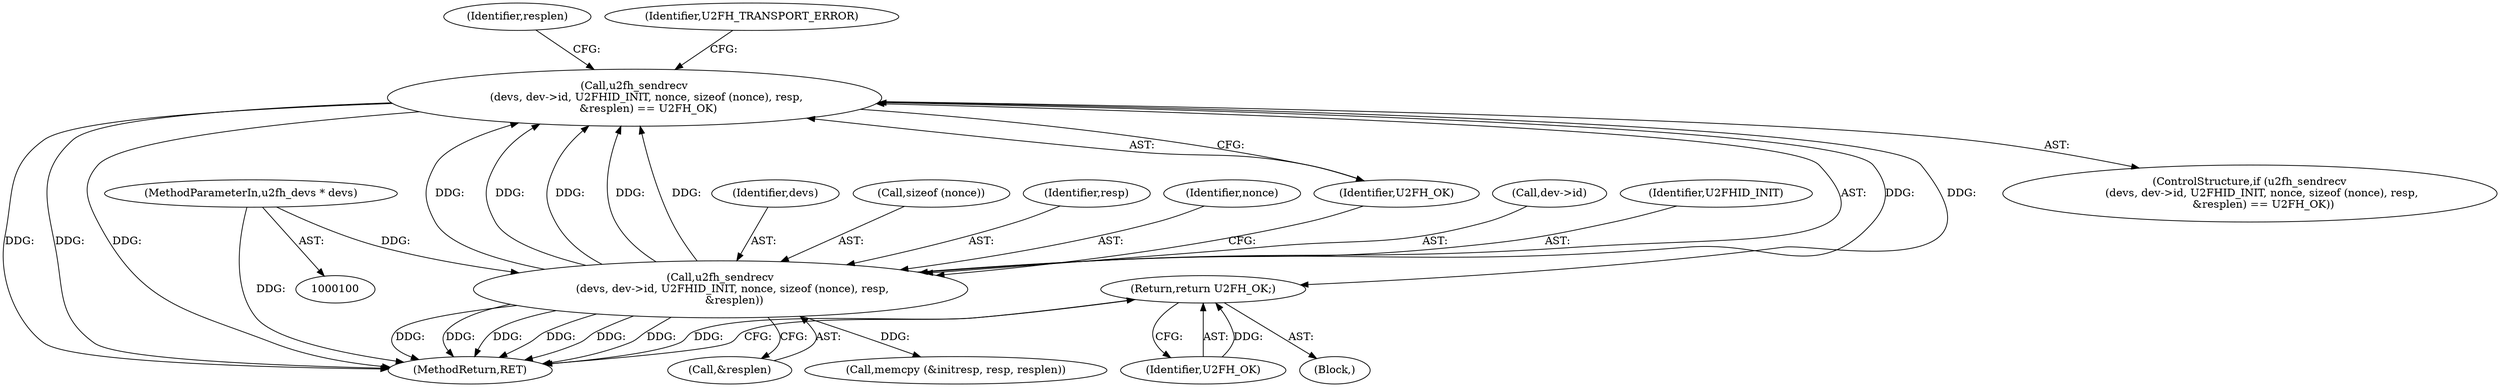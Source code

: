 digraph "0_libu2f-host_e4bb58cc8b6202a421e65f8230217d8ae6e16eb5@API" {
"1000125" [label="(Call,u2fh_sendrecv\n       (devs, dev->id, U2FHID_INIT, nonce, sizeof (nonce), resp,\n        &resplen) == U2FH_OK)"];
"1000126" [label="(Call,u2fh_sendrecv\n       (devs, dev->id, U2FHID_INIT, nonce, sizeof (nonce), resp,\n        &resplen))"];
"1000101" [label="(MethodParameterIn,u2fh_devs * devs)"];
"1000193" [label="(Return,return U2FH_OK;)"];
"1000127" [label="(Identifier,devs)"];
"1000133" [label="(Call,sizeof (nonce))"];
"1000135" [label="(Identifier,resp)"];
"1000195" [label="(MethodReturn,RET)"];
"1000101" [label="(MethodParameterIn,u2fh_devs * devs)"];
"1000149" [label="(Call,memcpy (&initresp, resp, resplen))"];
"1000194" [label="(Identifier,U2FH_OK)"];
"1000132" [label="(Identifier,nonce)"];
"1000138" [label="(Identifier,U2FH_OK)"];
"1000143" [label="(Identifier,resplen)"];
"1000193" [label="(Return,return U2FH_OK;)"];
"1000192" [label="(Identifier,U2FH_TRANSPORT_ERROR)"];
"1000128" [label="(Call,dev->id)"];
"1000126" [label="(Call,u2fh_sendrecv\n       (devs, dev->id, U2FHID_INIT, nonce, sizeof (nonce), resp,\n        &resplen))"];
"1000131" [label="(Identifier,U2FHID_INIT)"];
"1000103" [label="(Block,)"];
"1000125" [label="(Call,u2fh_sendrecv\n       (devs, dev->id, U2FHID_INIT, nonce, sizeof (nonce), resp,\n        &resplen) == U2FH_OK)"];
"1000124" [label="(ControlStructure,if (u2fh_sendrecv\n       (devs, dev->id, U2FHID_INIT, nonce, sizeof (nonce), resp,\n        &resplen) == U2FH_OK))"];
"1000136" [label="(Call,&resplen)"];
"1000125" -> "1000124"  [label="AST: "];
"1000125" -> "1000138"  [label="CFG: "];
"1000126" -> "1000125"  [label="AST: "];
"1000138" -> "1000125"  [label="AST: "];
"1000143" -> "1000125"  [label="CFG: "];
"1000192" -> "1000125"  [label="CFG: "];
"1000125" -> "1000195"  [label="DDG: "];
"1000125" -> "1000195"  [label="DDG: "];
"1000125" -> "1000195"  [label="DDG: "];
"1000126" -> "1000125"  [label="DDG: "];
"1000126" -> "1000125"  [label="DDG: "];
"1000126" -> "1000125"  [label="DDG: "];
"1000126" -> "1000125"  [label="DDG: "];
"1000126" -> "1000125"  [label="DDG: "];
"1000126" -> "1000125"  [label="DDG: "];
"1000125" -> "1000193"  [label="DDG: "];
"1000126" -> "1000136"  [label="CFG: "];
"1000127" -> "1000126"  [label="AST: "];
"1000128" -> "1000126"  [label="AST: "];
"1000131" -> "1000126"  [label="AST: "];
"1000132" -> "1000126"  [label="AST: "];
"1000133" -> "1000126"  [label="AST: "];
"1000135" -> "1000126"  [label="AST: "];
"1000136" -> "1000126"  [label="AST: "];
"1000138" -> "1000126"  [label="CFG: "];
"1000126" -> "1000195"  [label="DDG: "];
"1000126" -> "1000195"  [label="DDG: "];
"1000126" -> "1000195"  [label="DDG: "];
"1000126" -> "1000195"  [label="DDG: "];
"1000126" -> "1000195"  [label="DDG: "];
"1000126" -> "1000195"  [label="DDG: "];
"1000101" -> "1000126"  [label="DDG: "];
"1000126" -> "1000149"  [label="DDG: "];
"1000101" -> "1000100"  [label="AST: "];
"1000101" -> "1000195"  [label="DDG: "];
"1000193" -> "1000103"  [label="AST: "];
"1000193" -> "1000194"  [label="CFG: "];
"1000194" -> "1000193"  [label="AST: "];
"1000195" -> "1000193"  [label="CFG: "];
"1000193" -> "1000195"  [label="DDG: "];
"1000194" -> "1000193"  [label="DDG: "];
}
